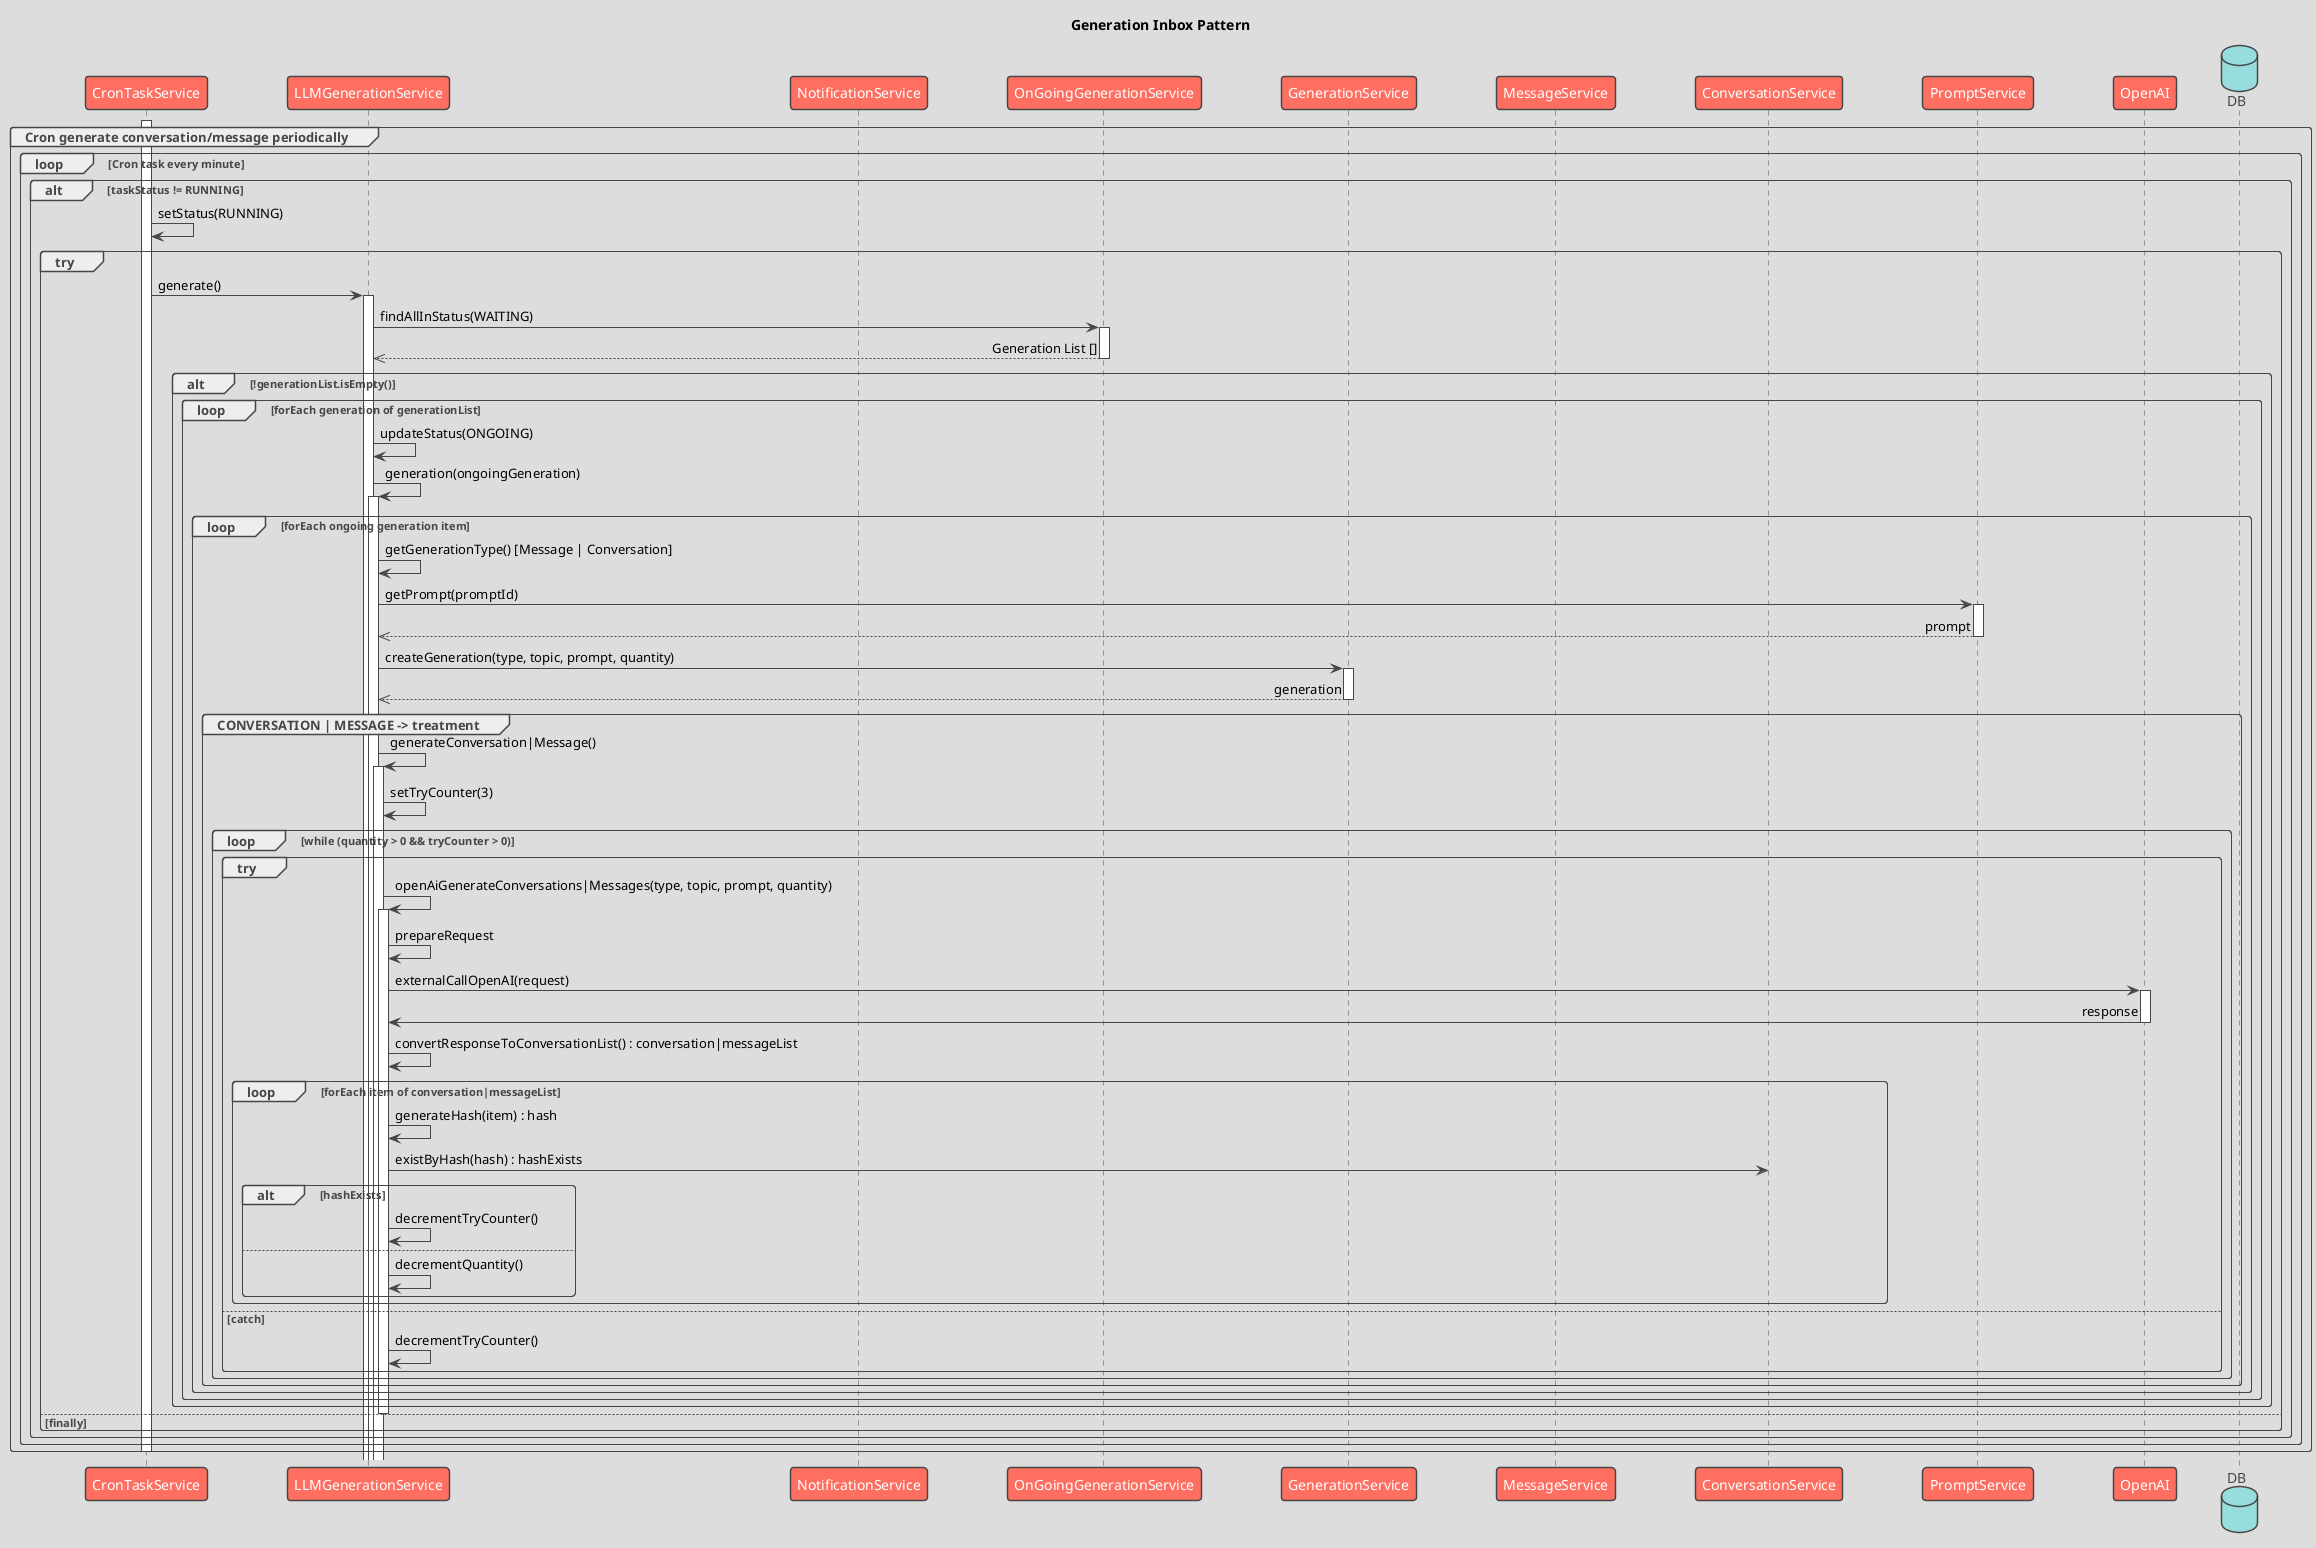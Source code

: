 @startuml
title Generation Inbox Pattern
!theme toy
skinparam Participantpadding 35
skinparam defaultFontName Aapex
skinparam Shadowing false
skinparam sequenceMessageAlign direction

participant CronTaskService
participant LLMGenerationService
participant NotificationService
participant OnGoingGenerationService
participant GenerationService
participant MessageService
participant ConversationService
participant PromptService
participant OpenAI
database DB

group Cron generate conversation/message periodically
    activate CronTaskService
    loop Cron task every minute
        alt taskStatus != RUNNING
        CronTaskService -> CronTaskService: setStatus(RUNNING)
         group try
            CronTaskService -> LLMGenerationService : generate()
            activate LLMGenerationService
                LLMGenerationService -> OnGoingGenerationService : findAllInStatus(WAITING)
                activate OnGoingGenerationService
                    OnGoingGenerationService -->> LLMGenerationService : Generation List []
                deactivate OnGoingGenerationService
                alt !generationList.isEmpty()
                    loop forEach generation of generationList
                        LLMGenerationService -> LLMGenerationService : updateStatus(ONGOING)
                        LLMGenerationService -> LLMGenerationService ++ : generation(ongoingGeneration)
                            loop forEach ongoing generation item
                                LLMGenerationService -> LLMGenerationService : getGenerationType() [Message | Conversation]
                                LLMGenerationService -> PromptService : getPrompt(promptId)
                                activate PromptService
                                    PromptService -->> LLMGenerationService : prompt
                                deactivate PromptService
                                LLMGenerationService -> GenerationService : createGeneration(type, topic, prompt, quantity)
                                activate GenerationService
                                    GenerationService -->> LLMGenerationService : generation
                                deactivate GenerationService
                                group CONVERSATION | MESSAGE -> treatment
                                LLMGenerationService -> LLMGenerationService ++ : generateConversation|Message()
                                    LLMGenerationService -> LLMGenerationService : setTryCounter(3)
                                    loop while (quantity > 0 && tryCounter > 0)
                                       group try
                                            LLMGenerationService -> LLMGenerationService ++ : openAiGenerateConversations|Messages(type, topic, prompt, quantity)
                                                LLMGenerationService -> LLMGenerationService : prepareRequest
                                                LLMGenerationService -> OpenAI : externalCallOpenAI(request)
                                                activate OpenAI
                                                    OpenAI -> LLMGenerationService : response
                                                deactivate OpenAI
                                                LLMGenerationService -> LLMGenerationService : convertResponseToConversationList() : conversation|messageList
                                                loop forEach item of conversation|messageList
                                                    LLMGenerationService -> LLMGenerationService : generateHash(item) : hash
                                                    LLMGenerationService -> ConversationService : existByHash(hash) : hashExists
                                                    alt hashExists
                                                        LLMGenerationService -> LLMGenerationService : decrementTryCounter()
                                                    else
                                                        LLMGenerationService -> LLMGenerationService : decrementQuantity()
                                                    end alt
                                                end loop
                                       else catch
                                            LLMGenerationService -> LLMGenerationService : decrementTryCounter()
                                       end group
                                    end loop

                                end group
                            end loop

                    end loop
                end alt
            deactivate LLMGenerationService
         else finally

         end group
        end alt
    end loop

    deactivate CronTaskService
end group










@enduml